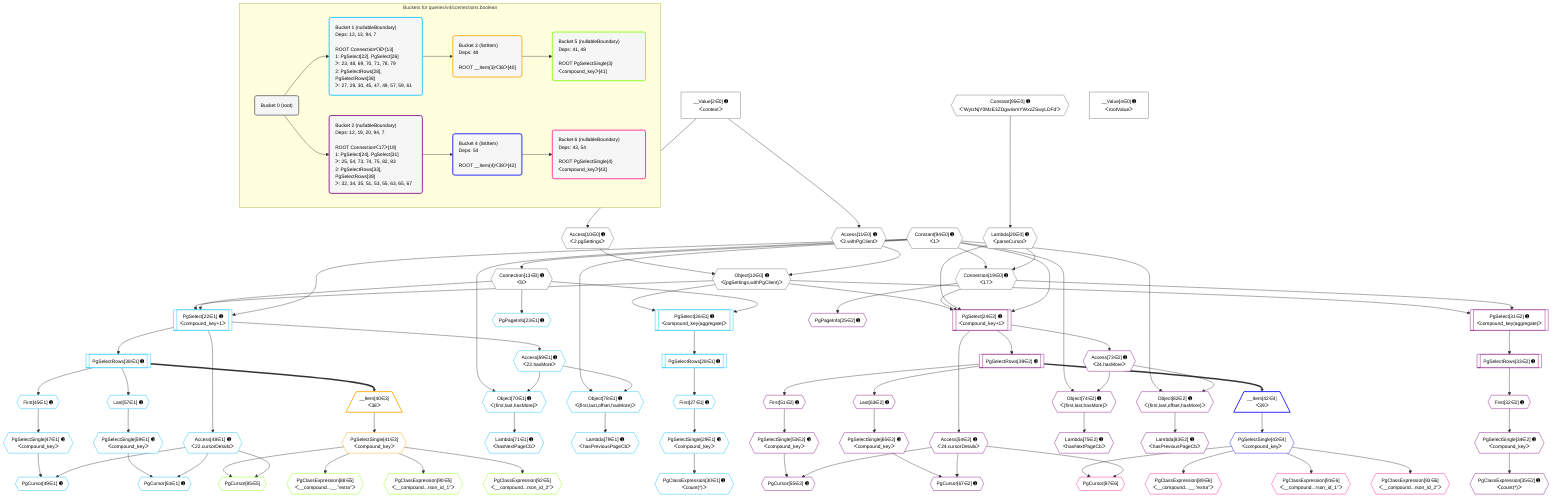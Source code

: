 %%{init: {'themeVariables': { 'fontSize': '12px'}}}%%
graph TD
    classDef path fill:#eee,stroke:#000,color:#000
    classDef plan fill:#fff,stroke-width:1px,color:#000
    classDef itemplan fill:#fff,stroke-width:2px,color:#000
    classDef unbatchedplan fill:#dff,stroke-width:1px,color:#000
    classDef sideeffectplan fill:#fcc,stroke-width:2px,color:#000
    classDef bucket fill:#f6f6f6,color:#000,stroke-width:2px,text-align:left

    subgraph "Buckets for queries/v4/connections.boolean"
    Bucket0("Bucket 0 (root)"):::bucket
    Bucket1("Bucket 1 (nullableBoundary)<br />Deps: 12, 13, 94, 7<br /><br />ROOT Connectionᐸ9ᐳ[13]<br />1: PgSelect[22], PgSelect[26]<br />ᐳ: 23, 48, 69, 70, 71, 78, 79<br />2: PgSelectRows[28], PgSelectRows[38]<br />ᐳ: 27, 29, 30, 45, 47, 49, 57, 59, 61"):::bucket
    Bucket2("Bucket 2 (nullableBoundary)<br />Deps: 12, 19, 20, 94, 7<br /><br />ROOT Connectionᐸ17ᐳ[19]<br />1: PgSelect[24], PgSelect[31]<br />ᐳ: 25, 54, 73, 74, 75, 82, 83<br />2: PgSelectRows[33], PgSelectRows[39]<br />ᐳ: 32, 34, 35, 51, 53, 55, 63, 65, 67"):::bucket
    Bucket3("Bucket 3 (listItem)<br />Deps: 48<br /><br />ROOT __Item{3}ᐸ38ᐳ[40]"):::bucket
    Bucket4("Bucket 4 (listItem)<br />Deps: 54<br /><br />ROOT __Item{4}ᐸ39ᐳ[42]"):::bucket
    Bucket5("Bucket 5 (nullableBoundary)<br />Deps: 41, 48<br /><br />ROOT PgSelectSingle{3}ᐸcompound_keyᐳ[41]"):::bucket
    Bucket6("Bucket 6 (nullableBoundary)<br />Deps: 43, 54<br /><br />ROOT PgSelectSingle{4}ᐸcompound_keyᐳ[43]"):::bucket
    end
    Bucket0 --> Bucket1 & Bucket2
    Bucket1 --> Bucket3
    Bucket2 --> Bucket4
    Bucket3 --> Bucket5
    Bucket4 --> Bucket6

    %% plan dependencies
    Object12{{"Object[12∈0] ➊<br />ᐸ{pgSettings,withPgClient}ᐳ"}}:::plan
    Access10{{"Access[10∈0] ➊<br />ᐸ2.pgSettingsᐳ"}}:::plan
    Access11{{"Access[11∈0] ➊<br />ᐸ2.withPgClientᐳ"}}:::plan
    Access10 & Access11 --> Object12
    Connection19{{"Connection[19∈0] ➊<br />ᐸ17ᐳ"}}:::plan
    Constant94{{"Constant[94∈0] ➊<br />ᐸ1ᐳ"}}:::plan
    Lambda20{{"Lambda[20∈0] ➊<br />ᐸparseCursorᐳ"}}:::plan
    Constant94 & Lambda20 --> Connection19
    __Value2["__Value[2∈0] ➊<br />ᐸcontextᐳ"]:::plan
    __Value2 --> Access10
    __Value2 --> Access11
    Connection13{{"Connection[13∈0] ➊<br />ᐸ9ᐳ"}}:::plan
    Constant94 --> Connection13
    Constant95{{"Constant[95∈0] ➊<br />ᐸ'WyIzNjY0MzE3ZDgwIixmYWxzZSwyLDFd'ᐳ"}}:::plan
    Constant95 --> Lambda20
    __Value4["__Value[4∈0] ➊<br />ᐸrootValueᐳ"]:::plan
    Object78{{"Object[78∈1] ➊<br />ᐸ{first,last,offset,hasMore}ᐳ"}}:::plan
    Access69{{"Access[69∈1] ➊<br />ᐸ22.hasMoreᐳ"}}:::plan
    Constant94 & Access69 --> Object78
    PgSelect22[["PgSelect[22∈1] ➊<br />ᐸcompound_key+1ᐳ"]]:::plan
    Object12 & Connection13 & Constant94 --> PgSelect22
    Object70{{"Object[70∈1] ➊<br />ᐸ{first,last,hasMore}ᐳ"}}:::plan
    Constant94 & Access69 --> Object70
    PgSelect26[["PgSelect[26∈1] ➊<br />ᐸcompound_key(aggregate)ᐳ"]]:::plan
    Object12 & Connection13 --> PgSelect26
    PgCursor49{{"PgCursor[49∈1] ➊"}}:::plan
    PgSelectSingle47{{"PgSelectSingle[47∈1] ➊<br />ᐸcompound_keyᐳ"}}:::plan
    Access48{{"Access[48∈1] ➊<br />ᐸ22.cursorDetailsᐳ"}}:::plan
    PgSelectSingle47 & Access48 --> PgCursor49
    PgCursor61{{"PgCursor[61∈1] ➊"}}:::plan
    PgSelectSingle59{{"PgSelectSingle[59∈1] ➊<br />ᐸcompound_keyᐳ"}}:::plan
    PgSelectSingle59 & Access48 --> PgCursor61
    PgPageInfo23{{"PgPageInfo[23∈1] ➊"}}:::plan
    Connection13 --> PgPageInfo23
    First27{{"First[27∈1] ➊"}}:::plan
    PgSelectRows28[["PgSelectRows[28∈1] ➊"]]:::plan
    PgSelectRows28 --> First27
    PgSelect26 --> PgSelectRows28
    PgSelectSingle29{{"PgSelectSingle[29∈1] ➊<br />ᐸcompound_keyᐳ"}}:::plan
    First27 --> PgSelectSingle29
    PgClassExpression30{{"PgClassExpression[30∈1] ➊<br />ᐸcount(*)ᐳ"}}:::plan
    PgSelectSingle29 --> PgClassExpression30
    PgSelectRows38[["PgSelectRows[38∈1] ➊"]]:::plan
    PgSelect22 --> PgSelectRows38
    First45{{"First[45∈1] ➊"}}:::plan
    PgSelectRows38 --> First45
    First45 --> PgSelectSingle47
    PgSelect22 --> Access48
    Last57{{"Last[57∈1] ➊"}}:::plan
    PgSelectRows38 --> Last57
    Last57 --> PgSelectSingle59
    PgSelect22 --> Access69
    Lambda71{{"Lambda[71∈1] ➊<br />ᐸhasNextPageCbᐳ"}}:::plan
    Object70 --> Lambda71
    Lambda79{{"Lambda[79∈1] ➊<br />ᐸhasPreviousPageCbᐳ"}}:::plan
    Object78 --> Lambda79
    PgSelect24[["PgSelect[24∈2] ➊<br />ᐸcompound_key+1ᐳ"]]:::plan
    Object12 & Connection19 & Lambda20 & Constant94 --> PgSelect24
    Object82{{"Object[82∈2] ➊<br />ᐸ{first,last,offset,hasMore}ᐳ"}}:::plan
    Access73{{"Access[73∈2] ➊<br />ᐸ24.hasMoreᐳ"}}:::plan
    Constant94 & Access73 --> Object82
    Object74{{"Object[74∈2] ➊<br />ᐸ{first,last,hasMore}ᐳ"}}:::plan
    Constant94 & Access73 --> Object74
    PgSelect31[["PgSelect[31∈2] ➊<br />ᐸcompound_key(aggregate)ᐳ"]]:::plan
    Object12 & Connection19 --> PgSelect31
    PgCursor55{{"PgCursor[55∈2] ➊"}}:::plan
    PgSelectSingle53{{"PgSelectSingle[53∈2] ➊<br />ᐸcompound_keyᐳ"}}:::plan
    Access54{{"Access[54∈2] ➊<br />ᐸ24.cursorDetailsᐳ"}}:::plan
    PgSelectSingle53 & Access54 --> PgCursor55
    PgCursor67{{"PgCursor[67∈2] ➊"}}:::plan
    PgSelectSingle65{{"PgSelectSingle[65∈2] ➊<br />ᐸcompound_keyᐳ"}}:::plan
    PgSelectSingle65 & Access54 --> PgCursor67
    PgPageInfo25{{"PgPageInfo[25∈2] ➊"}}:::plan
    Connection19 --> PgPageInfo25
    First32{{"First[32∈2] ➊"}}:::plan
    PgSelectRows33[["PgSelectRows[33∈2] ➊"]]:::plan
    PgSelectRows33 --> First32
    PgSelect31 --> PgSelectRows33
    PgSelectSingle34{{"PgSelectSingle[34∈2] ➊<br />ᐸcompound_keyᐳ"}}:::plan
    First32 --> PgSelectSingle34
    PgClassExpression35{{"PgClassExpression[35∈2] ➊<br />ᐸcount(*)ᐳ"}}:::plan
    PgSelectSingle34 --> PgClassExpression35
    PgSelectRows39[["PgSelectRows[39∈2] ➊"]]:::plan
    PgSelect24 --> PgSelectRows39
    First51{{"First[51∈2] ➊"}}:::plan
    PgSelectRows39 --> First51
    First51 --> PgSelectSingle53
    PgSelect24 --> Access54
    Last63{{"Last[63∈2] ➊"}}:::plan
    PgSelectRows39 --> Last63
    Last63 --> PgSelectSingle65
    PgSelect24 --> Access73
    Lambda75{{"Lambda[75∈2] ➊<br />ᐸhasNextPageCbᐳ"}}:::plan
    Object74 --> Lambda75
    Lambda83{{"Lambda[83∈2] ➊<br />ᐸhasPreviousPageCbᐳ"}}:::plan
    Object82 --> Lambda83
    __Item40[/"__Item[40∈3]<br />ᐸ38ᐳ"\]:::itemplan
    PgSelectRows38 ==> __Item40
    PgSelectSingle41{{"PgSelectSingle[41∈3]<br />ᐸcompound_keyᐳ"}}:::plan
    __Item40 --> PgSelectSingle41
    __Item42[/"__Item[42∈4]<br />ᐸ39ᐳ"\]:::itemplan
    PgSelectRows39 ==> __Item42
    PgSelectSingle43{{"PgSelectSingle[43∈4]<br />ᐸcompound_keyᐳ"}}:::plan
    __Item42 --> PgSelectSingle43
    PgCursor85{{"PgCursor[85∈5]"}}:::plan
    PgSelectSingle41 & Access48 --> PgCursor85
    PgClassExpression88{{"PgClassExpression[88∈5]<br />ᐸ__compound...__.”extra”ᐳ"}}:::plan
    PgSelectSingle41 --> PgClassExpression88
    PgClassExpression90{{"PgClassExpression[90∈5]<br />ᐸ__compound...rson_id_1”ᐳ"}}:::plan
    PgSelectSingle41 --> PgClassExpression90
    PgClassExpression92{{"PgClassExpression[92∈5]<br />ᐸ__compound...rson_id_2”ᐳ"}}:::plan
    PgSelectSingle41 --> PgClassExpression92
    PgCursor87{{"PgCursor[87∈6]"}}:::plan
    PgSelectSingle43 & Access54 --> PgCursor87
    PgClassExpression89{{"PgClassExpression[89∈6]<br />ᐸ__compound...__.”extra”ᐳ"}}:::plan
    PgSelectSingle43 --> PgClassExpression89
    PgClassExpression91{{"PgClassExpression[91∈6]<br />ᐸ__compound...rson_id_1”ᐳ"}}:::plan
    PgSelectSingle43 --> PgClassExpression91
    PgClassExpression93{{"PgClassExpression[93∈6]<br />ᐸ__compound...rson_id_2”ᐳ"}}:::plan
    PgSelectSingle43 --> PgClassExpression93

    %% define steps
    classDef bucket0 stroke:#696969
    class Bucket0,__Value2,__Value4,Access10,Access11,Object12,Connection13,Connection19,Lambda20,Constant94,Constant95 bucket0
    classDef bucket1 stroke:#00bfff
    class Bucket1,PgSelect22,PgPageInfo23,PgSelect26,First27,PgSelectRows28,PgSelectSingle29,PgClassExpression30,PgSelectRows38,First45,PgSelectSingle47,Access48,PgCursor49,Last57,PgSelectSingle59,PgCursor61,Access69,Object70,Lambda71,Object78,Lambda79 bucket1
    classDef bucket2 stroke:#7f007f
    class Bucket2,PgSelect24,PgPageInfo25,PgSelect31,First32,PgSelectRows33,PgSelectSingle34,PgClassExpression35,PgSelectRows39,First51,PgSelectSingle53,Access54,PgCursor55,Last63,PgSelectSingle65,PgCursor67,Access73,Object74,Lambda75,Object82,Lambda83 bucket2
    classDef bucket3 stroke:#ffa500
    class Bucket3,__Item40,PgSelectSingle41 bucket3
    classDef bucket4 stroke:#0000ff
    class Bucket4,__Item42,PgSelectSingle43 bucket4
    classDef bucket5 stroke:#7fff00
    class Bucket5,PgCursor85,PgClassExpression88,PgClassExpression90,PgClassExpression92 bucket5
    classDef bucket6 stroke:#ff1493
    class Bucket6,PgCursor87,PgClassExpression89,PgClassExpression91,PgClassExpression93 bucket6